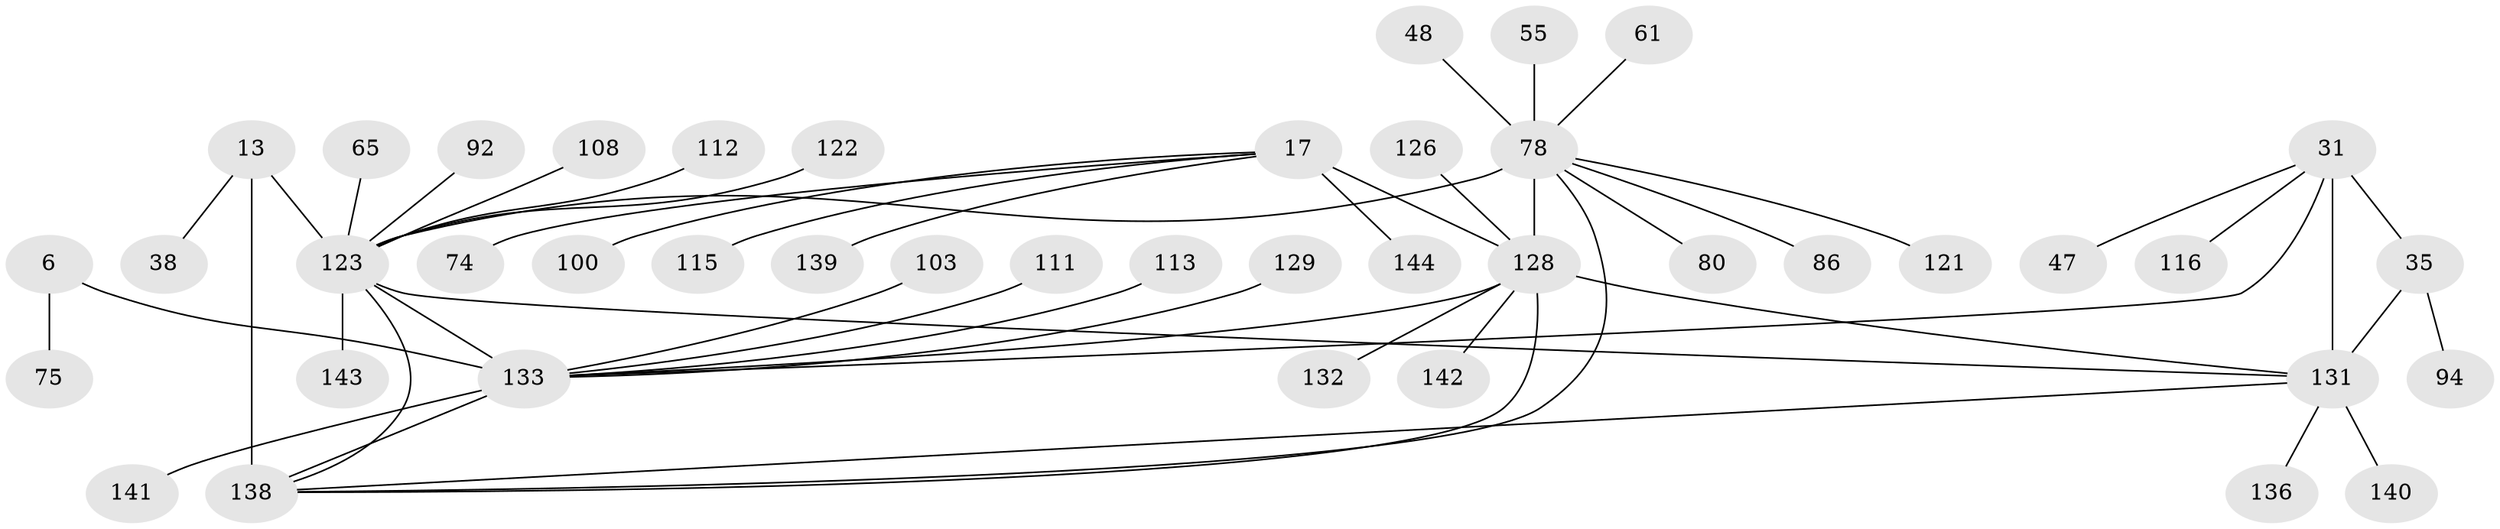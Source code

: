 // original degree distribution, {6: 0.020833333333333332, 8: 0.04861111111111111, 12: 0.041666666666666664, 11: 0.041666666666666664, 7: 0.027777777777777776, 10: 0.027777777777777776, 9: 0.041666666666666664, 1: 0.5902777777777778, 3: 0.034722222222222224, 4: 0.006944444444444444, 2: 0.11805555555555555}
// Generated by graph-tools (version 1.1) at 2025/57/03/04/25 21:57:55]
// undirected, 43 vertices, 51 edges
graph export_dot {
graph [start="1"]
  node [color=gray90,style=filled];
  6 [super="+1"];
  13 [super="+8"];
  17 [super="+15"];
  31 [super="+30"];
  35 [super="+34"];
  38;
  47;
  48;
  55;
  61;
  65;
  74;
  75;
  78 [super="+41"];
  80;
  86;
  92;
  94;
  100;
  103;
  108;
  111 [super="+109"];
  112;
  113;
  115 [super="+98"];
  116;
  121;
  122;
  123 [super="+107+90+106+42+46+57"];
  126;
  128 [super="+81+83+89+93+97+101+114+118"];
  129;
  131 [super="+84+36+79+95+124"];
  132;
  133 [super="+117+7+71+51+60+3+50+63+64+87"];
  136;
  138 [super="+137"];
  139;
  140;
  141 [super="+120"];
  142 [super="+104"];
  143;
  144;
  6 -- 75;
  6 -- 133 [weight=10];
  13 -- 38;
  13 -- 123;
  13 -- 138 [weight=10];
  17 -- 100;
  17 -- 139;
  17 -- 74;
  17 -- 144;
  17 -- 115;
  17 -- 128 [weight=10];
  31 -- 35 [weight=4];
  31 -- 116;
  31 -- 47;
  31 -- 133 [weight=2];
  31 -- 131 [weight=6];
  35 -- 94;
  35 -- 131 [weight=6];
  48 -- 78;
  55 -- 78;
  61 -- 78;
  65 -- 123;
  78 -- 128 [weight=2];
  78 -- 80;
  78 -- 86;
  78 -- 121;
  78 -- 123 [weight=13];
  78 -- 138;
  92 -- 123;
  103 -- 133;
  108 -- 123;
  111 -- 133;
  112 -- 123;
  113 -- 133;
  122 -- 123;
  123 -- 133 [weight=5];
  123 -- 143;
  123 -- 131 [weight=2];
  123 -- 138;
  126 -- 128;
  128 -- 132;
  128 -- 133 [weight=2];
  128 -- 142;
  128 -- 131;
  128 -- 138 [weight=2];
  129 -- 133;
  131 -- 136;
  131 -- 140;
  131 -- 138;
  133 -- 141;
  133 -- 138;
}
